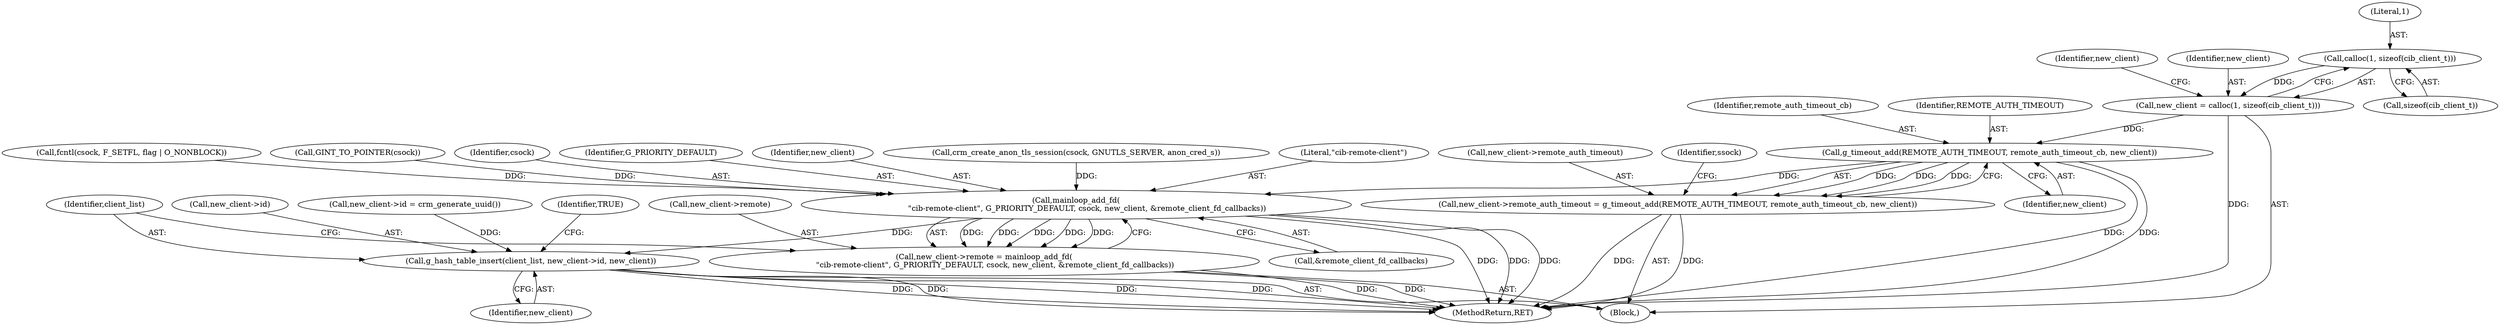digraph "0_pacemaker_564f7cc2a51dcd2f28ab12a13394f31be5aa3c93_2@API" {
"1000224" [label="(Call,calloc(1, sizeof(cib_client_t)))"];
"1000222" [label="(Call,new_client = calloc(1, sizeof(cib_client_t)))"];
"1000242" [label="(Call,g_timeout_add(REMOTE_AUTH_TIMEOUT, remote_auth_timeout_cb, new_client))"];
"1000238" [label="(Call,new_client->remote_auth_timeout = g_timeout_add(REMOTE_AUTH_TIMEOUT, remote_auth_timeout_cb, new_client))"];
"1000273" [label="(Call,mainloop_add_fd(\n         \"cib-remote-client\", G_PRIORITY_DEFAULT, csock, new_client, &remote_client_fd_callbacks))"];
"1000269" [label="(Call,new_client->remote = mainloop_add_fd(\n         \"cib-remote-client\", G_PRIORITY_DEFAULT, csock, new_client, &remote_client_fd_callbacks))"];
"1000280" [label="(Call,g_hash_table_insert(client_list, new_client->id, new_client))"];
"1000278" [label="(Call,&remote_client_fd_callbacks)"];
"1000230" [label="(Identifier,new_client)"];
"1000176" [label="(Call,fcntl(csock, F_SETFL, flag | O_NONBLOCK))"];
"1000222" [label="(Call,new_client = calloc(1, sizeof(cib_client_t)))"];
"1000267" [label="(Call,GINT_TO_POINTER(csock))"];
"1000245" [label="(Identifier,new_client)"];
"1000276" [label="(Identifier,csock)"];
"1000244" [label="(Identifier,remote_auth_timeout_cb)"];
"1000225" [label="(Literal,1)"];
"1000226" [label="(Call,sizeof(cib_client_t))"];
"1000288" [label="(MethodReturn,RET)"];
"1000280" [label="(Call,g_hash_table_insert(client_list, new_client->id, new_client))"];
"1000270" [label="(Call,new_client->remote)"];
"1000224" [label="(Call,calloc(1, sizeof(cib_client_t)))"];
"1000239" [label="(Call,new_client->remote_auth_timeout)"];
"1000285" [label="(Identifier,new_client)"];
"1000275" [label="(Identifier,G_PRIORITY_DEFAULT)"];
"1000242" [label="(Call,g_timeout_add(REMOTE_AUTH_TIMEOUT, remote_auth_timeout_cb, new_client))"];
"1000273" [label="(Call,mainloop_add_fd(\n         \"cib-remote-client\", G_PRIORITY_DEFAULT, csock, new_client, &remote_client_fd_callbacks))"];
"1000281" [label="(Identifier,client_list)"];
"1000238" [label="(Call,new_client->remote_auth_timeout = g_timeout_add(REMOTE_AUTH_TIMEOUT, remote_auth_timeout_cb, new_client))"];
"1000223" [label="(Identifier,new_client)"];
"1000277" [label="(Identifier,new_client)"];
"1000282" [label="(Call,new_client->id)"];
"1000205" [label="(Call,crm_create_anon_tls_session(csock, GNUTLS_SERVER, anon_cred_s))"];
"1000274" [label="(Literal,\"cib-remote-client\")"];
"1000269" [label="(Call,new_client->remote = mainloop_add_fd(\n         \"cib-remote-client\", G_PRIORITY_DEFAULT, csock, new_client, &remote_client_fd_callbacks))"];
"1000228" [label="(Call,new_client->id = crm_generate_uuid())"];
"1000287" [label="(Identifier,TRUE)"];
"1000243" [label="(Identifier,REMOTE_AUTH_TIMEOUT)"];
"1000105" [label="(Block,)"];
"1000248" [label="(Identifier,ssock)"];
"1000224" -> "1000222"  [label="AST: "];
"1000224" -> "1000226"  [label="CFG: "];
"1000225" -> "1000224"  [label="AST: "];
"1000226" -> "1000224"  [label="AST: "];
"1000222" -> "1000224"  [label="CFG: "];
"1000224" -> "1000222"  [label="DDG: "];
"1000222" -> "1000105"  [label="AST: "];
"1000223" -> "1000222"  [label="AST: "];
"1000230" -> "1000222"  [label="CFG: "];
"1000222" -> "1000288"  [label="DDG: "];
"1000222" -> "1000242"  [label="DDG: "];
"1000242" -> "1000238"  [label="AST: "];
"1000242" -> "1000245"  [label="CFG: "];
"1000243" -> "1000242"  [label="AST: "];
"1000244" -> "1000242"  [label="AST: "];
"1000245" -> "1000242"  [label="AST: "];
"1000238" -> "1000242"  [label="CFG: "];
"1000242" -> "1000288"  [label="DDG: "];
"1000242" -> "1000288"  [label="DDG: "];
"1000242" -> "1000238"  [label="DDG: "];
"1000242" -> "1000238"  [label="DDG: "];
"1000242" -> "1000238"  [label="DDG: "];
"1000242" -> "1000273"  [label="DDG: "];
"1000238" -> "1000105"  [label="AST: "];
"1000239" -> "1000238"  [label="AST: "];
"1000248" -> "1000238"  [label="CFG: "];
"1000238" -> "1000288"  [label="DDG: "];
"1000238" -> "1000288"  [label="DDG: "];
"1000273" -> "1000269"  [label="AST: "];
"1000273" -> "1000278"  [label="CFG: "];
"1000274" -> "1000273"  [label="AST: "];
"1000275" -> "1000273"  [label="AST: "];
"1000276" -> "1000273"  [label="AST: "];
"1000277" -> "1000273"  [label="AST: "];
"1000278" -> "1000273"  [label="AST: "];
"1000269" -> "1000273"  [label="CFG: "];
"1000273" -> "1000288"  [label="DDG: "];
"1000273" -> "1000288"  [label="DDG: "];
"1000273" -> "1000288"  [label="DDG: "];
"1000273" -> "1000269"  [label="DDG: "];
"1000273" -> "1000269"  [label="DDG: "];
"1000273" -> "1000269"  [label="DDG: "];
"1000273" -> "1000269"  [label="DDG: "];
"1000273" -> "1000269"  [label="DDG: "];
"1000205" -> "1000273"  [label="DDG: "];
"1000267" -> "1000273"  [label="DDG: "];
"1000176" -> "1000273"  [label="DDG: "];
"1000273" -> "1000280"  [label="DDG: "];
"1000269" -> "1000105"  [label="AST: "];
"1000270" -> "1000269"  [label="AST: "];
"1000281" -> "1000269"  [label="CFG: "];
"1000269" -> "1000288"  [label="DDG: "];
"1000269" -> "1000288"  [label="DDG: "];
"1000280" -> "1000105"  [label="AST: "];
"1000280" -> "1000285"  [label="CFG: "];
"1000281" -> "1000280"  [label="AST: "];
"1000282" -> "1000280"  [label="AST: "];
"1000285" -> "1000280"  [label="AST: "];
"1000287" -> "1000280"  [label="CFG: "];
"1000280" -> "1000288"  [label="DDG: "];
"1000280" -> "1000288"  [label="DDG: "];
"1000280" -> "1000288"  [label="DDG: "];
"1000280" -> "1000288"  [label="DDG: "];
"1000228" -> "1000280"  [label="DDG: "];
}
